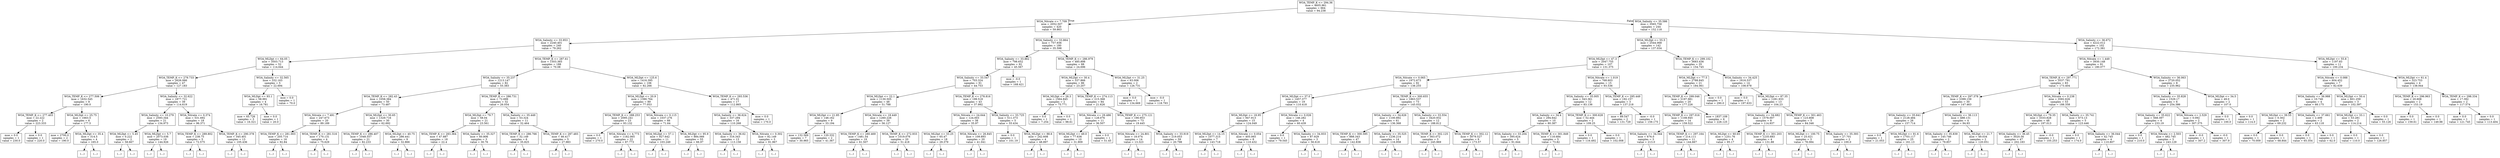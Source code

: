 digraph Tree {
node [shape=box] ;
0 [label="WOA_TEMP_K <= 294.36\nmse = 4605.961\nsamples = 664\nvalue = 94.238"] ;
1 [label="WOA_Nitrate <= 7.709\nmse = 2052.507\nsamples = 420\nvalue = 59.863"] ;
0 -> 1 [labeldistance=2.5, labelangle=45, headlabel="True"] ;
2 [label="WOA_Salinity <= 33.953\nmse = 2240.401\nsamples = 240\nvalue = 79.262"] ;
1 -> 2 ;
3 [label="WOA_MLDpt <= 64.05\nmse = 3503.713\nsamples = 52\nvalue = 114.644"] ;
2 -> 3 ;
4 [label="WOA_TEMP_K <= 279.733\nmse = 2626.066\nsamples = 47\nvalue = 127.183"] ;
3 -> 4 ;
5 [label="WOA_TEMP_K <= 277.506\nmse = 1632.545\nsamples = 8\nvalue = 190.0"] ;
4 -> 5 ;
6 [label="WOA_TEMP_K <= 277.403\nmse = 22.222\nsamples = 2\nvalue = 223.333"] ;
5 -> 6 ;
7 [label="mse = 0.0\nsamples = 1\nvalue = 230.0"] ;
6 -> 7 ;
8 [label="mse = 0.0\nsamples = 1\nvalue = 220.0"] ;
6 -> 8 ;
9 [label="WOA_MLDpt <= 25.75\nmse = 1663.5\nsamples = 6\nvalue = 177.5"] ;
5 -> 9 ;
10 [label="mse = 2700.0\nsamples = 2\nvalue = 190.0"] ;
9 -> 10 ;
11 [label="WOA_MLDpt <= 35.4\nmse = 314.5\nsamples = 4\nvalue = 165.0"] ;
9 -> 11 ;
12 [label="(...)"] ;
11 -> 12 ;
15 [label="(...)"] ;
11 -> 15 ;
16 [label="WOA_Salinity <= 32.622\nmse = 1877.721\nsamples = 39\nvalue = 114.619"] ;
4 -> 16 ;
17 [label="WOA_Salinity <= 10.279\nmse = 2593.344\nsamples = 21\nvalue = 134.973"] ;
16 -> 17 ;
18 [label="WOA_MLDpt <= 5.45\nmse = 0.222\nsamples = 2\nvalue = 58.667"] ;
17 -> 18 ;
19 [label="(...)"] ;
18 -> 19 ;
20 [label="(...)"] ;
18 -> 20 ;
21 [label="WOA_MLDpt <= 5.7\nmse = 2073.036\nsamples = 19\nvalue = 144.926"] ;
17 -> 21 ;
22 [label="(...)"] ;
21 -> 22 ;
29 [label="(...)"] ;
21 -> 29 ;
50 [label="WOA_Nitrate <= 0.374\nmse = 531.692\nsamples = 18\nvalue = 96.371"] ;
16 -> 50 ;
51 [label="WOA_TEMP_K <= 289.802\nmse = 238.75\nsamples = 5\nvalue = 72.575"] ;
50 -> 51 ;
52 [label="(...)"] ;
51 -> 52 ;
55 [label="(...)"] ;
51 -> 55 ;
56 [label="WOA_TEMP_K <= 290.378\nmse = 345.401\nsamples = 13\nvalue = 105.436"] ;
50 -> 56 ;
57 [label="(...)"] ;
56 -> 57 ;
74 [label="(...)"] ;
56 -> 74 ;
81 [label="WOA_Salinity <= 32.565\nmse = 332.163\nsamples = 5\nvalue = 22.694"] ;
3 -> 81 ;
82 [label="WOA_MLDpt <= 93.1\nmse = 58.991\nsamples = 4\nvalue = 16.781"] ;
81 -> 82 ;
83 [label="mse = 65.726\nsamples = 3\nvalue = 16.321"] ;
82 -> 83 ;
84 [label="mse = 0.0\nsamples = 1\nvalue = 20.0"] ;
82 -> 84 ;
85 [label="mse = 0.0\nsamples = 1\nvalue = 70.0"] ;
81 -> 85 ;
86 [label="WOA_TEMP_K <= 287.61\nmse = 1503.365\nsamples = 188\nvalue = 70.08"] ;
2 -> 86 ;
87 [label="WOA_Salinity <= 35.237\nmse = 1213.147\nsamples = 82\nvalue = 55.383"] ;
86 -> 87 ;
88 [label="WOA_TEMP_K <= 282.43\nmse = 1058.384\nsamples = 50\nvalue = 73.487"] ;
87 -> 88 ;
89 [label="WOA_Nitrate <= 7.491\nmse = 247.673\nsamples = 20\nvalue = 89.189"] ;
88 -> 89 ;
90 [label="WOA_TEMP_K <= 281.003\nmse = 205.714\nsamples = 16\nvalue = 92.84"] ;
89 -> 90 ;
91 [label="(...)"] ;
90 -> 91 ;
102 [label="(...)"] ;
90 -> 102 ;
111 [label="WOA_TEMP_K <= 281.516\nmse = 170.131\nsamples = 4\nvalue = 75.629"] ;
89 -> 111 ;
112 [label="(...)"] ;
111 -> 112 ;
113 [label="(...)"] ;
111 -> 113 ;
116 [label="WOA_MLDpt <= 30.65\nmse = 1329.716\nsamples = 30\nvalue = 62.692"] ;
88 -> 116 ;
117 [label="WOA_TEMP_K <= 286.407\nmse = 1048.557\nsamples = 21\nvalue = 82.233"] ;
116 -> 117 ;
118 [label="(...)"] ;
117 -> 118 ;
137 [label="(...)"] ;
117 -> 137 ;
144 [label="WOA_MLDpt <= 40.75\nmse = 286.441\nsamples = 9\nvalue = 32.866"] ;
116 -> 144 ;
145 [label="(...)"] ;
144 -> 145 ;
150 [label="(...)"] ;
144 -> 150 ;
159 [label="WOA_TEMP_K <= 286.731\nmse = 72.699\nsamples = 32\nvalue = 26.054"] ;
87 -> 159 ;
160 [label="WOA_MLDpt <= 79.7\nmse = 58.04\nsamples = 21\nvalue = 23.561"] ;
159 -> 160 ;
161 [label="WOA_TEMP_K <= 283.364\nmse = 47.887\nsamples = 18\nvalue = 22.4"] ;
160 -> 161 ;
162 [label="(...)"] ;
161 -> 162 ;
163 [label="(...)"] ;
161 -> 163 ;
178 [label="WOA_Salinity <= 35.327\nmse = 60.806\nsamples = 3\nvalue = 30.76"] ;
160 -> 178 ;
179 [label="(...)"] ;
178 -> 179 ;
182 [label="(...)"] ;
178 -> 182 ;
183 [label="WOA_Salinity <= 35.449\nmse = 53.324\nsamples = 11\nvalue = 32.464"] ;
159 -> 183 ;
184 [label="WOA_TEMP_K <= 286.766\nmse = 32.149\nsamples = 6\nvalue = 35.825"] ;
183 -> 184 ;
185 [label="(...)"] ;
184 -> 185 ;
186 [label="(...)"] ;
184 -> 186 ;
187 [label="WOA_TEMP_K <= 287.483\nmse = 46.417\nsamples = 5\nvalue = 27.983"] ;
183 -> 187 ;
188 [label="(...)"] ;
187 -> 188 ;
191 [label="(...)"] ;
187 -> 191 ;
192 [label="WOA_MLDpt <= 125.6\nmse = 1416.395\nsamples = 106\nvalue = 82.266"] ;
86 -> 192 ;
193 [label="WOA_MLDpt <= 20.9\nmse = 1390.764\nsamples = 89\nvalue = 77.053"] ;
192 -> 193 ;
194 [label="WOA_TEMP_K <= 288.253\nmse = 2095.241\nsamples = 23\nvalue = 93.132"] ;
193 -> 194 ;
195 [label="mse = 0.0\nsamples = 1\nvalue = 270.0"] ;
194 -> 195 ;
196 [label="WOA_Nitrate <= 4.773\nmse = 1182.065\nsamples = 22\nvalue = 87.773"] ;
194 -> 196 ;
197 [label="(...)"] ;
196 -> 197 ;
228 [label="(...)"] ;
196 -> 228 ;
229 [label="WOA_Nitrate <= 0.115\nmse = 1037.276\nsamples = 66\nvalue = 71.64"] ;
193 -> 229 ;
230 [label="WOA_MLDpt <= 57.1\nmse = 927.642\nsamples = 11\nvalue = 103.249"] ;
229 -> 230 ;
231 [label="(...)"] ;
230 -> 231 ;
244 [label="(...)"] ;
230 -> 244 ;
247 [label="WOA_MLDpt <= 95.9\nmse = 884.066\nsamples = 55\nvalue = 66.97"] ;
229 -> 247 ;
248 [label="(...)"] ;
247 -> 248 ;
345 [label="(...)"] ;
247 -> 345 ;
350 [label="WOA_TEMP_K <= 293.536\nmse = 471.01\nsamples = 17\nvalue = 112.865"] ;
192 -> 350 ;
351 [label="WOA_Salinity <= 36.624\nmse = 337.294\nsamples = 16\nvalue = 110.268"] ;
350 -> 351 ;
352 [label="WOA_Salinity <= 36.62\nmse = 316.343\nsamples = 13\nvalue = 113.158"] ;
351 -> 352 ;
353 [label="(...)"] ;
352 -> 353 ;
364 [label="(...)"] ;
352 -> 364 ;
365 [label="WOA_Nitrate <= 0.302\nmse = 82.149\nsamples = 3\nvalue = 91.967"] ;
351 -> 365 ;
366 [label="(...)"] ;
365 -> 366 ;
367 [label="(...)"] ;
365 -> 367 ;
368 [label="mse = 0.0\nsamples = 1\nvalue = 170.0"] ;
350 -> 368 ;
369 [label="WOA_Salinity <= 33.864\nmse = 757.936\nsamples = 180\nvalue = 35.598"] ;
1 -> 369 ;
370 [label="WOA_Salinity <= 33.862\nmse = 798.652\nsamples = 92\nvalue = 45.567"] ;
369 -> 370 ;
371 [label="WOA_Salinity <= 33.547\nmse = 703.324\nsamples = 91\nvalue = 44.753"] ;
370 -> 371 ;
372 [label="WOA_MLDpt <= 22.1\nmse = 1130.505\nsamples = 48\nvalue = 51.788"] ;
371 -> 372 ;
373 [label="WOA_MLDpt <= 21.85\nmse = 148.162\nsamples = 9\nvalue = 33.194"] ;
372 -> 373 ;
374 [label="mse = 132.569\nsamples = 7\nvalue = 30.965"] ;
373 -> 374 ;
375 [label="mse = 120.332\nsamples = 2\nvalue = 41.367"] ;
373 -> 375 ;
376 [label="WOA_Nitrate <= 18.449\nmse = 1260.226\nsamples = 39\nvalue = 56.127"] ;
372 -> 376 ;
377 [label="WOA_TEMP_K <= 280.469\nmse = 1481.54\nsamples = 19\nvalue = 61.507"] ;
376 -> 377 ;
378 [label="(...)"] ;
377 -> 378 ;
383 [label="(...)"] ;
377 -> 383 ;
384 [label="WOA_TEMP_K <= 272.933\nmse = 1019.076\nsamples = 20\nvalue = 51.418"] ;
376 -> 384 ;
385 [label="(...)"] ;
384 -> 385 ;
396 [label="(...)"] ;
384 -> 396 ;
403 [label="WOA_TEMP_K <= 278.816\nmse = 199.518\nsamples = 43\nvalue = 37.992"] ;
371 -> 403 ;
404 [label="WOA_Nitrate <= 24.644\nmse = 124.003\nsamples = 38\nvalue = 35.97"] ;
403 -> 404 ;
405 [label="WOA_MLDpt <= 33.25\nmse = 65.47\nsamples = 18\nvalue = 29.379"] ;
404 -> 405 ;
406 [label="(...)"] ;
405 -> 406 ;
409 [label="(...)"] ;
405 -> 409 ;
434 [label="WOA_Nitrate <= 26.845\nmse = 109.893\nsamples = 20\nvalue = 41.041"] ;
404 -> 434 ;
435 [label="(...)"] ;
434 -> 435 ;
456 [label="(...)"] ;
434 -> 456 ;
473 [label="WOA_Salinity <= 33.725\nmse = 511.373\nsamples = 5\nvalue = 55.434"] ;
403 -> 473 ;
474 [label="mse = 0.0\nsamples = 1\nvalue = 101.19"] ;
473 -> 474 ;
475 [label="WOA_MLDpt <= 88.6\nmse = 242.608\nsamples = 4\nvalue = 48.897"] ;
473 -> 475 ;
476 [label="(...)"] ;
475 -> 476 ;
481 [label="(...)"] ;
475 -> 481 ;
482 [label="mse = -0.0\nsamples = 1\nvalue = 168.421"] ;
370 -> 482 ;
483 [label="WOA_TEMP_K <= 286.979\nmse = 485.898\nsamples = 88\nvalue = 24.696"] ;
369 -> 483 ;
484 [label="WOA_MLDpt <= 30.4\nmse = 337.866\nsamples = 86\nvalue = 23.207"] ;
483 -> 484 ;
485 [label="WOA_MLDpt <= 26.3\nmse = 1564.845\nsamples = 2\nvalue = 75.771"] ;
484 -> 485 ;
486 [label="mse = 0.0\nsamples = 1\nvalue = 7.254"] ;
485 -> 486 ;
487 [label="mse = 0.0\nsamples = 1\nvalue = 98.61"] ;
485 -> 487 ;
488 [label="WOA_TEMP_K <= 274.113\nmse = 215.368\nsamples = 84\nvalue = 21.626"] ;
484 -> 488 ;
489 [label="WOA_Nitrate <= 29.486\nmse = 128.076\nsamples = 11\nvalue = 36.507"] ;
488 -> 489 ;
490 [label="WOA_MLDpt <= 49.0\nmse = 77.636\nsamples = 10\nvalue = 31.909"] ;
489 -> 490 ;
491 [label="(...)"] ;
490 -> 491 ;
498 [label="(...)"] ;
490 -> 498 ;
509 [label="mse = 0.0\nsamples = 1\nvalue = 51.45"] ;
489 -> 509 ;
510 [label="WOA_TEMP_K <= 275.121\nmse = 190.953\nsamples = 73\nvalue = 19.445"] ;
488 -> 510 ;
511 [label="WOA_Nitrate <= 24.801\nmse = 18.074\nsamples = 14\nvalue = 13.323"] ;
510 -> 511 ;
512 [label="(...)"] ;
511 -> 512 ;
531 [label="(...)"] ;
511 -> 531 ;
534 [label="WOA_Salinity <= 33.919\nmse = 219.053\nsamples = 59\nvalue = 20.798"] ;
510 -> 534 ;
535 [label="(...)"] ;
534 -> 535 ;
540 [label="(...)"] ;
534 -> 540 ;
605 [label="WOA_MLDpt <= 31.25\nmse = 63.006\nsamples = 2\nvalue = 126.731"] ;
483 -> 605 ;
606 [label="mse = 0.0\nsamples = 1\nvalue = 134.669"] ;
605 -> 606 ;
607 [label="mse = -0.0\nsamples = 1\nvalue = 118.793"] ;
605 -> 607 ;
608 [label="WOA_Salinity <= 35.586\nmse = 3565.758\nsamples = 244\nvalue = 152.118"] ;
0 -> 608 [labeldistance=2.5, labelangle=-45, headlabel="False"] ;
609 [label="WOA_MLDpt <= 55.5\nmse = 2544.068\nsamples = 142\nvalue = 137.034"] ;
608 -> 609 ;
610 [label="WOA_MLDpt <= 47.3\nmse = 2047.755\nsamples = 107\nvalue = 131.375"] ;
609 -> 610 ;
611 [label="WOA_Nitrate <= 0.065\nmse = 1972.673\nsamples = 92\nvalue = 138.255"] ;
610 -> 611 ;
612 [label="WOA_MLDpt <= 37.0\nmse = 1457.377\nsamples = 19\nvalue = 110.418"] ;
611 -> 612 ;
613 [label="WOA_MLDpt <= 18.95\nmse = 947.913\nsamples = 15\nvalue = 124.049"] ;
612 -> 613 ;
614 [label="WOA_MLDpt <= 14.15\nmse = 1077.315\nsamples = 7\nvalue = 143.718"] ;
613 -> 614 ;
615 [label="(...)"] ;
614 -> 615 ;
626 [label="(...)"] ;
614 -> 626 ;
627 [label="WOA_Nitrate <= 0.054\nmse = 405.065\nsamples = 8\nvalue = 110.432"] ;
613 -> 627 ;
628 [label="(...)"] ;
627 -> 628 ;
639 [label="(...)"] ;
627 -> 639 ;
642 [label="WOA_Nitrate <= 0.026\nmse = 146.282\nsamples = 4\nvalue = 60.439"] ;
612 -> 642 ;
643 [label="mse = 0.0\nsamples = 1\nvalue = 79.545"] ;
642 -> 643 ;
644 [label="WOA_Salinity <= 34.933\nmse = 87.929\nsamples = 3\nvalue = 56.618"] ;
642 -> 644 ;
645 [label="(...)"] ;
644 -> 645 ;
648 [label="(...)"] ;
644 -> 648 ;
649 [label="WOA_TEMP_K <= 300.655\nmse = 1863.537\nsamples = 73\nvalue = 145.032"] ;
611 -> 649 ;
650 [label="WOA_Salinity <= 34.626\nmse = 1100.892\nsamples = 61\nvalue = 136.368"] ;
649 -> 650 ;
651 [label="WOA_TEMP_K <= 300.595\nmse = 888.343\nsamples = 47\nvalue = 142.838"] ;
650 -> 651 ;
652 [label="(...)"] ;
651 -> 652 ;
719 [label="(...)"] ;
651 -> 719 ;
722 [label="WOA_Salinity <= 35.525\nmse = 1236.214\nsamples = 14\nvalue = 116.958"] ;
650 -> 722 ;
723 [label="(...)"] ;
722 -> 723 ;
736 [label="(...)"] ;
722 -> 736 ;
747 [label="WOA_Salinity <= 33.554\nmse = 3420.932\nsamples = 12\nvalue = 188.812"] ;
649 -> 747 ;
748 [label="WOA_TEMP_K <= 302.125\nmse = 563.072\nsamples = 3\nvalue = 245.969"] ;
747 -> 748 ;
749 [label="(...)"] ;
748 -> 749 ;
750 [label="(...)"] ;
748 -> 750 ;
753 [label="WOA_TEMP_K <= 302.12\nmse = 3079.527\nsamples = 9\nvalue = 173.57"] ;
747 -> 753 ;
754 [label="(...)"] ;
753 -> 754 ;
767 [label="(...)"] ;
753 -> 767 ;
770 [label="WOA_Nitrate <= 1.019\nmse = 768.603\nsamples = 15\nvalue = 93.536"] ;
610 -> 770 ;
771 [label="WOA_Salinity <= 35.005\nmse = 343.361\nsamples = 12\nvalue = 83.136"] ;
770 -> 771 ;
772 [label="WOA_Salinity <= 34.4\nmse = 294.642\nsamples = 10\nvalue = 80.387"] ;
771 -> 772 ;
773 [label="WOA_Salinity <= 33.204\nmse = 395.624\nsamples = 5\nvalue = 91.644"] ;
772 -> 773 ;
774 [label="(...)"] ;
773 -> 774 ;
775 [label="(...)"] ;
773 -> 775 ;
782 [label="WOA_TEMP_K <= 301.849\nmse = 118.684\nsamples = 5\nvalue = 73.82"] ;
772 -> 782 ;
783 [label="(...)"] ;
782 -> 783 ;
790 [label="(...)"] ;
782 -> 790 ;
791 [label="WOA_TEMP_K <= 300.628\nmse = 52.444\nsamples = 2\nvalue = 109.25"] ;
771 -> 791 ;
792 [label="mse = 0.0\nsamples = 1\nvalue = 116.492"] ;
791 -> 792 ;
793 [label="mse = 0.0\nsamples = 1\nvalue = 102.008"] ;
791 -> 793 ;
794 [label="WOA_TEMP_K <= 295.449\nmse = 192.157\nsamples = 3\nvalue = 137.218"] ;
770 -> 794 ;
795 [label="mse = 89.547\nsamples = 2\nvalue = 131.729"] ;
794 -> 795 ;
796 [label="mse = -0.0\nsamples = 1\nvalue = 159.175"] ;
794 -> 796 ;
797 [label="WOA_TEMP_K <= 299.102\nmse = 3683.436\nsamples = 35\nvalue = 154.745"] ;
609 -> 797 ;
798 [label="WOA_MLDpt <= 77.5\nmse = 2788.845\nsamples = 21\nvalue = 184.061"] ;
797 -> 798 ;
799 [label="WOA_TEMP_K <= 299.046\nmse = 2197.981\nsamples = 20\nvalue = 177.226"] ;
798 -> 799 ;
800 [label="WOA_TEMP_K <= 297.016\nmse = 1108.945\nsamples = 14\nvalue = 159.522"] ;
799 -> 800 ;
801 [label="WOA_Salinity <= 34.544\nmse = 676.0\nsamples = 3\nvalue = 213.0"] ;
800 -> 801 ;
802 [label="(...)"] ;
801 -> 802 ;
803 [label="(...)"] ;
801 -> 803 ;
804 [label="WOA_TEMP_K <= 297.164\nmse = 214.111\nsamples = 11\nvalue = 144.667"] ;
800 -> 804 ;
805 [label="(...)"] ;
804 -> 805 ;
806 [label="(...)"] ;
804 -> 806 ;
819 [label="mse = 1837.109\nsamples = 6\nvalue = 228.125"] ;
799 -> 819 ;
820 [label="mse = 0.0\nsamples = 1\nvalue = 290.0"] ;
798 -> 820 ;
821 [label="WOA_Salinity <= 34.425\nmse = 1616.537\nsamples = 14\nvalue = 108.678"] ;
797 -> 821 ;
822 [label="mse = 0.0\nsamples = 1\nvalue = 197.633"] ;
821 -> 822 ;
823 [label="WOA_MLDpt <= 87.35\nmse = 1281.933\nsamples = 13\nvalue = 104.23"] ;
821 -> 823 ;
824 [label="WOA_Salinity <= 34.682\nmse = 1578.007\nsamples = 8\nvalue = 114.937"] ;
823 -> 824 ;
825 [label="WOA_MLDpt <= 60.65\nmse = 1251.76\nsamples = 4\nvalue = 95.17"] ;
824 -> 825 ;
826 [label="(...)"] ;
825 -> 826 ;
827 [label="(...)"] ;
825 -> 827 ;
828 [label="WOA_TEMP_K <= 301.203\nmse = 1235.683\nsamples = 4\nvalue = 131.88"] ;
824 -> 828 ;
829 [label="(...)"] ;
828 -> 829 ;
832 [label="(...)"] ;
828 -> 832 ;
835 [label="WOA_TEMP_K <= 301.463\nmse = 123.808\nsamples = 5\nvalue = 84.346"] ;
823 -> 835 ;
836 [label="WOA_MLDpt <= 100.75\nmse = 25.021\nsamples = 3\nvalue = 78.084"] ;
835 -> 836 ;
837 [label="(...)"] ;
836 -> 837 ;
838 [label="(...)"] ;
836 -> 838 ;
839 [label="WOA_Salinity <= 35.393\nmse = 27.701\nsamples = 2\nvalue = 100.0"] ;
835 -> 839 ;
840 [label="(...)"] ;
839 -> 840 ;
841 [label="(...)"] ;
839 -> 841 ;
842 [label="WOA_Salinity <= 36.672\nmse = 4222.012\nsamples = 102\nvalue = 172.381"] ;
608 -> 842 ;
843 [label="WOA_Nitrate <= 1.449\nmse = 3930.148\nsamples = 91\nvalue = 180.077"] ;
842 -> 843 ;
844 [label="WOA_TEMP_K <= 297.771\nmse = 3537.791\nsamples = 83\nvalue = 173.404"] ;
843 -> 844 ;
845 [label="WOA_TEMP_K <= 297.378\nmse = 2399.159\nsamples = 30\nvalue = 147.463"] ;
844 -> 845 ;
846 [label="WOA_Salinity <= 35.641\nmse = 2128.484\nsamples = 26\nvalue = 157.714"] ;
845 -> 846 ;
847 [label="mse = 0.0\nsamples = 1\nvalue = 21.053"] ;
846 -> 847 ;
848 [label="WOA_MLDpt <= 81.6\nmse = 1703.117\nsamples = 25\nvalue = 161.13"] ;
846 -> 848 ;
849 [label="(...)"] ;
848 -> 849 ;
882 [label="(...)"] ;
848 -> 882 ;
887 [label="WOA_Salinity <= 36.113\nmse = 488.131\nsamples = 4\nvalue = 94.93"] ;
845 -> 887 ;
888 [label="WOA_Salinity <= 35.839\nmse = 145.746\nsamples = 2\nvalue = 79.857"] ;
887 -> 888 ;
889 [label="(...)"] ;
888 -> 889 ;
890 [label="(...)"] ;
888 -> 890 ;
891 [label="WOA_MLDpt <= 21.7\nmse = 49.034\nsamples = 2\nvalue = 120.051"] ;
887 -> 891 ;
892 [label="(...)"] ;
891 -> 892 ;
893 [label="(...)"] ;
891 -> 893 ;
894 [label="WOA_Nitrate <= 0.238\nmse = 3582.626\nsamples = 53\nvalue = 188.358"] ;
844 -> 894 ;
895 [label="WOA_MLDpt <= 79.35\nmse = 3333.828\nsamples = 48\nvalue = 197.013"] ;
894 -> 895 ;
896 [label="WOA_Salinity <= 36.45\nmse = 3020.56\nsamples = 47\nvalue = 202.183"] ;
895 -> 896 ;
897 [label="(...)"] ;
896 -> 897 ;
936 [label="(...)"] ;
896 -> 936 ;
939 [label="mse = -0.0\nsamples = 1\nvalue = 105.253"] ;
895 -> 939 ;
940 [label="WOA_Salinity <= 35.741\nmse = 673.13\nsamples = 5\nvalue = 123.446"] ;
894 -> 940 ;
941 [label="mse = 0.0\nsamples = 1\nvalue = 174.0"] ;
940 -> 941 ;
942 [label="WOA_Salinity <= 36.044\nmse = 42.745\nsamples = 4\nvalue = 110.807"] ;
940 -> 942 ;
943 [label="(...)"] ;
942 -> 943 ;
946 [label="(...)"] ;
942 -> 946 ;
949 [label="WOA_Salinity <= 36.063\nmse = 3720.052\nsamples = 8\nvalue = 235.962"] ;
843 -> 949 ;
950 [label="WOA_Salinity <= 35.828\nmse = 1529.17\nsamples = 6\nvalue = 254.386"] ;
949 -> 950 ;
951 [label="WOA_Salinity <= 35.622\nmse = 568.397\nsamples = 4\nvalue = 233.19"] ;
950 -> 951 ;
952 [label="mse = 0.0\nsamples = 1\nvalue = 210.0"] ;
951 -> 952 ;
953 [label="WOA_Nitrate <= 2.503\nmse = 482.745\nsamples = 3\nvalue = 243.129"] ;
951 -> 953 ;
954 [label="(...)"] ;
953 -> 954 ;
955 [label="(...)"] ;
953 -> 955 ;
958 [label="WOA_Nitrate <= 2.529\nmse = 0.092\nsamples = 2\nvalue = 307.375"] ;
950 -> 958 ;
959 [label="mse = -0.0\nsamples = 1\nvalue = 307.2"] ;
958 -> 959 ;
960 [label="mse = -0.0\nsamples = 1\nvalue = 307.9"] ;
958 -> 960 ;
961 [label="WOA_MLDpt <= 34.5\nmse = 49.0\nsamples = 2\nvalue = 107.0"] ;
949 -> 961 ;
962 [label="mse = 0.0\nsamples = 1\nvalue = 100.0"] ;
961 -> 962 ;
963 [label="mse = 0.0\nsamples = 1\nvalue = 114.0"] ;
961 -> 963 ;
964 [label="WOA_MLDpt <= 55.8\nmse = 1197.83\nsamples = 11\nvalue = 100.234"] ;
842 -> 964 ;
965 [label="WOA_Nitrate <= 0.088\nmse = 604.452\nsamples = 7\nvalue = 82.639"] ;
964 -> 965 ;
966 [label="WOA_Salinity <= 36.988\nmse = 10.746\nsamples = 4\nvalue = 66.175"] ;
965 -> 966 ;
967 [label="WOA_MLDpt <= 39.55\nmse = 0.302\nsamples = 2\nvalue = 69.232"] ;
966 -> 967 ;
968 [label="mse = 0.0\nsamples = 1\nvalue = 70.009"] ;
967 -> 968 ;
969 [label="mse = 0.0\nsamples = 1\nvalue = 68.844"] ;
967 -> 969 ;
970 [label="WOA_Salinity <= 37.661\nmse = 2.499\nsamples = 2\nvalue = 63.118"] ;
966 -> 970 ;
971 [label="mse = 0.0\nsamples = 1\nvalue = 65.354"] ;
970 -> 971 ;
972 [label="mse = 0.0\nsamples = 1\nvalue = 62.0"] ;
970 -> 972 ;
973 [label="WOA_MLDpt <= 50.4\nmse = 601.259\nsamples = 3\nvalue = 102.397"] ;
965 -> 973 ;
974 [label="WOA_MLDpt <= 33.1\nmse = 53.281\nsamples = 2\nvalue = 114.214"] ;
973 -> 974 ;
975 [label="mse = 0.0\nsamples = 1\nvalue = 110.0"] ;
974 -> 975 ;
976 [label="mse = 0.0\nsamples = 1\nvalue = 126.857"] ;
974 -> 976 ;
977 [label="mse = 0.0\nsamples = 1\nvalue = 55.126"] ;
973 -> 977 ;
978 [label="WOA_MLDpt <= 61.4\nmse = 323.753\nsamples = 4\nvalue = 138.944"] ;
964 -> 978 ;
979 [label="WOA_TEMP_K <= 296.963\nmse = 20.608\nsamples = 2\nvalue = 153.19"] ;
978 -> 979 ;
980 [label="mse = 0.0\nsamples = 1\nvalue = 159.61"] ;
979 -> 980 ;
981 [label="mse = 0.0\nsamples = 1\nvalue = 149.98"] ;
979 -> 981 ;
982 [label="WOA_TEMP_K <= 298.334\nmse = 17.392\nsamples = 2\nvalue = 117.574"] ;
978 -> 982 ;
983 [label="mse = 0.0\nsamples = 1\nvalue = 121.745"] ;
982 -> 983 ;
984 [label="mse = 0.0\nsamples = 1\nvalue = 113.404"] ;
982 -> 984 ;
}
